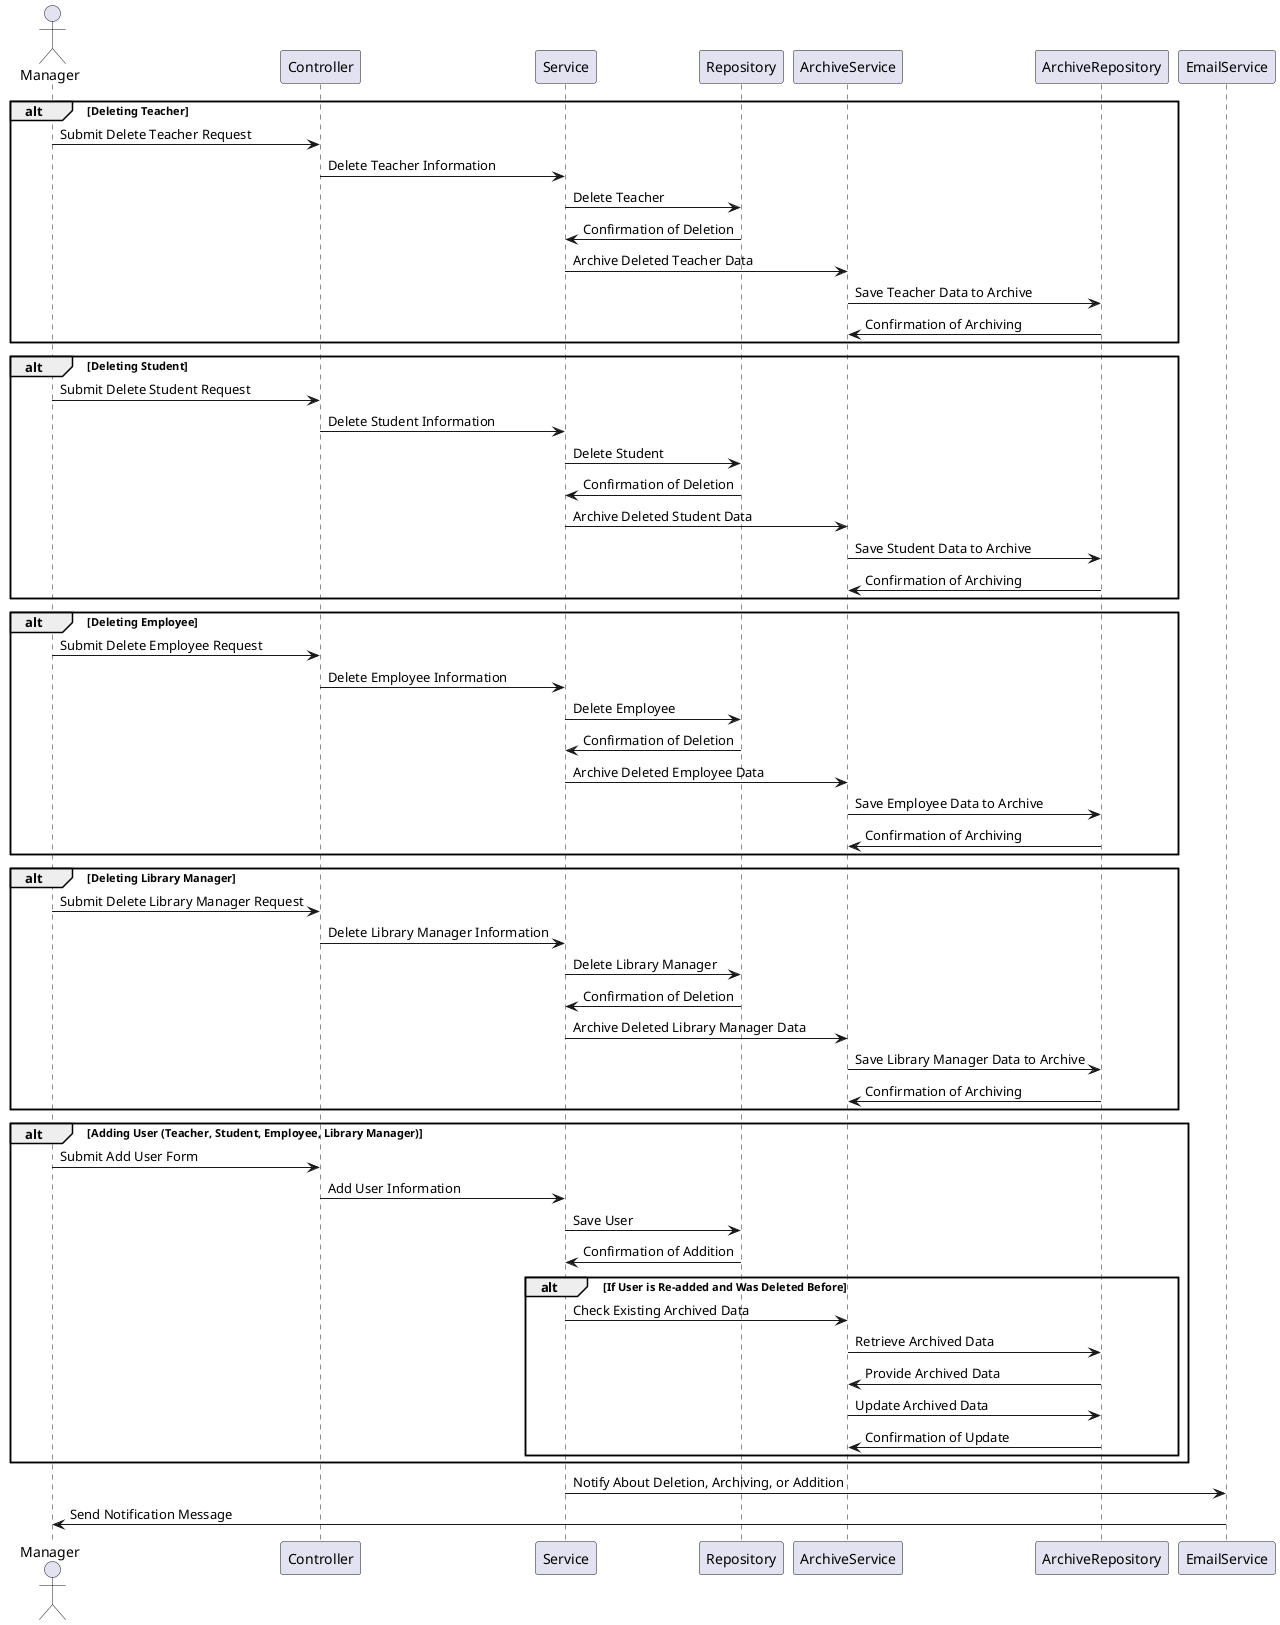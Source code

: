 @startuml
actor Manager
participant Controller
participant Service
participant Repository
participant ArchiveService
participant ArchiveRepository
participant EmailService

alt Deleting Teacher
    Manager -> Controller: Submit Delete Teacher Request
    Controller -> Service: Delete Teacher Information
    Service -> Repository: Delete Teacher
    Repository -> Service: Confirmation of Deletion

    Service -> ArchiveService: Archive Deleted Teacher Data
    ArchiveService -> ArchiveRepository: Save Teacher Data to Archive
    ArchiveRepository -> ArchiveService: Confirmation of Archiving
end

alt Deleting Student
    Manager -> Controller: Submit Delete Student Request
    Controller -> Service: Delete Student Information
    Service -> Repository: Delete Student
    Repository -> Service: Confirmation of Deletion

    Service -> ArchiveService: Archive Deleted Student Data
    ArchiveService -> ArchiveRepository: Save Student Data to Archive
    ArchiveRepository -> ArchiveService: Confirmation of Archiving
end

alt Deleting Employee
    Manager -> Controller: Submit Delete Employee Request
    Controller -> Service: Delete Employee Information
    Service -> Repository: Delete Employee
    Repository -> Service: Confirmation of Deletion

    Service -> ArchiveService: Archive Deleted Employee Data
    ArchiveService -> ArchiveRepository: Save Employee Data to Archive
    ArchiveRepository -> ArchiveService: Confirmation of Archiving
end

alt Deleting Library Manager
    Manager -> Controller: Submit Delete Library Manager Request
    Controller -> Service: Delete Library Manager Information
    Service -> Repository: Delete Library Manager
    Repository -> Service: Confirmation of Deletion

    Service -> ArchiveService: Archive Deleted Library Manager Data
    ArchiveService -> ArchiveRepository: Save Library Manager Data to Archive
    ArchiveRepository -> ArchiveService: Confirmation of Archiving
end

alt Adding User (Teacher, Student, Employee, Library Manager)
    Manager -> Controller: Submit Add User Form
    Controller -> Service: Add User Information
    Service -> Repository: Save User
    Repository -> Service: Confirmation of Addition

    alt If User is Re-added and Was Deleted Before
        Service -> ArchiveService: Check Existing Archived Data
        ArchiveService -> ArchiveRepository: Retrieve Archived Data
        ArchiveRepository -> ArchiveService: Provide Archived Data
        ArchiveService -> ArchiveRepository: Update Archived Data
        ArchiveRepository -> ArchiveService: Confirmation of Update
    end
end

Service -> EmailService: Notify About Deletion, Archiving, or Addition
EmailService -> Manager: Send Notification Message
@enduml
